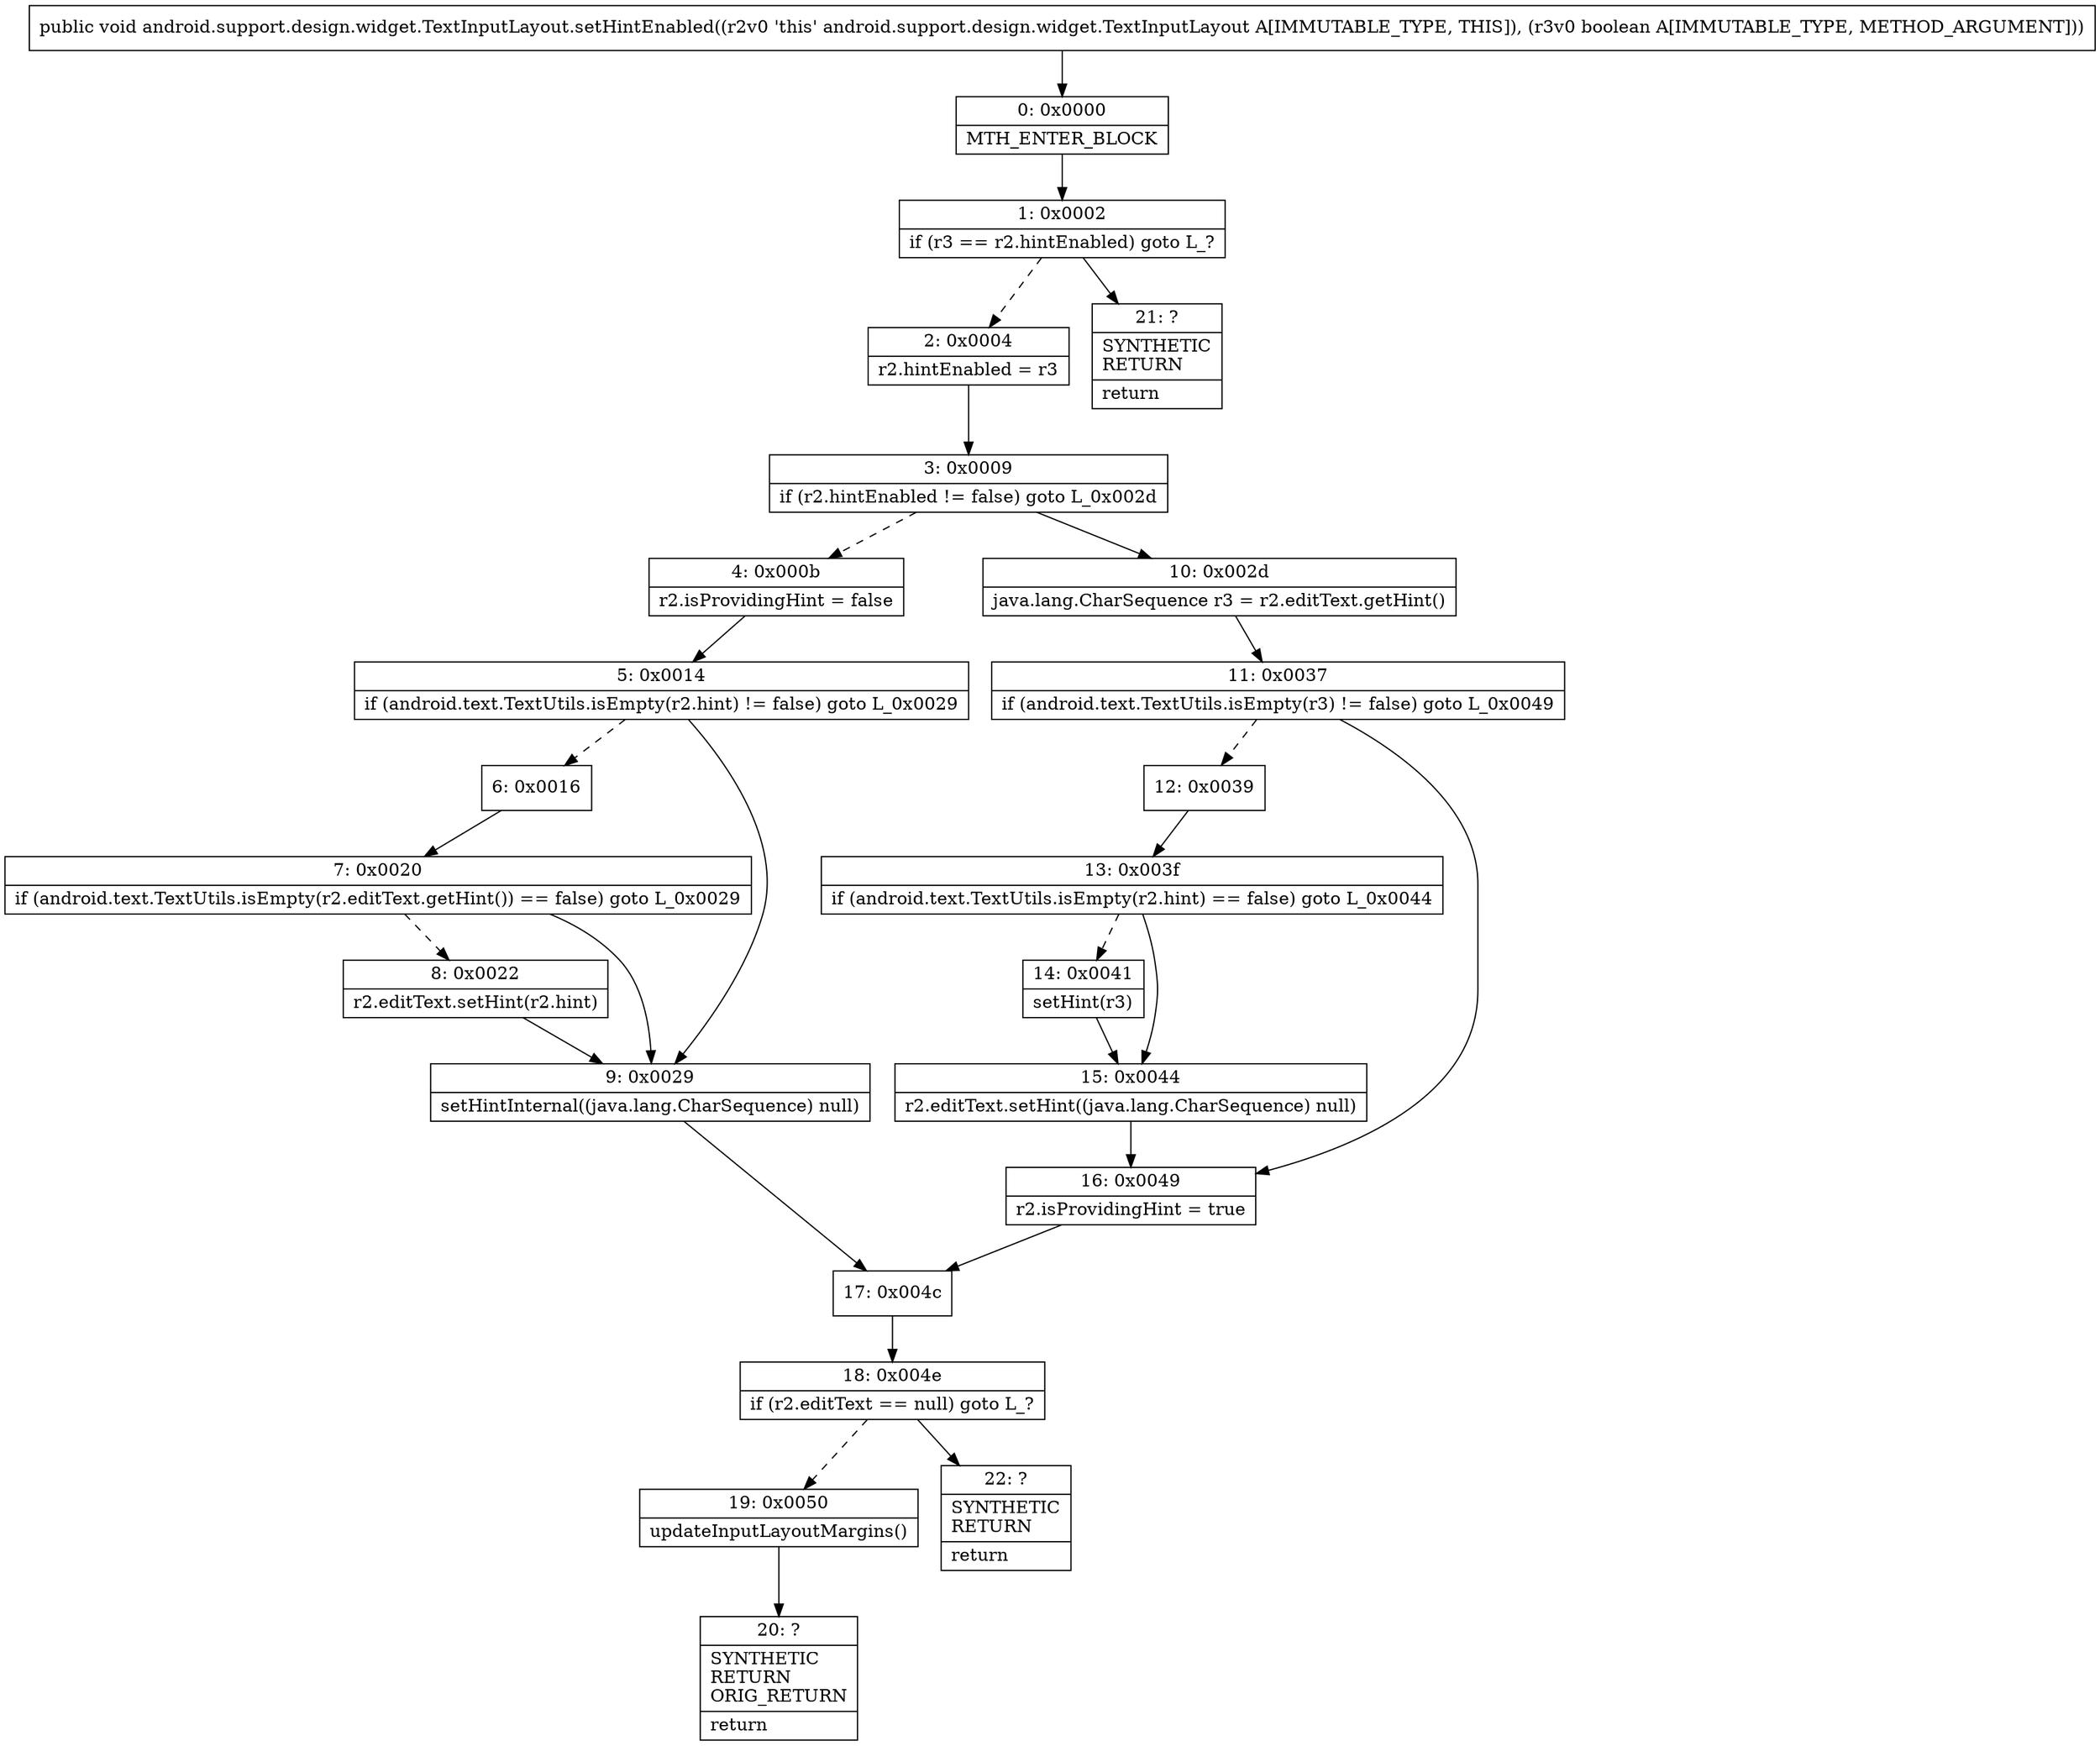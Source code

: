 digraph "CFG forandroid.support.design.widget.TextInputLayout.setHintEnabled(Z)V" {
Node_0 [shape=record,label="{0\:\ 0x0000|MTH_ENTER_BLOCK\l}"];
Node_1 [shape=record,label="{1\:\ 0x0002|if (r3 == r2.hintEnabled) goto L_?\l}"];
Node_2 [shape=record,label="{2\:\ 0x0004|r2.hintEnabled = r3\l}"];
Node_3 [shape=record,label="{3\:\ 0x0009|if (r2.hintEnabled != false) goto L_0x002d\l}"];
Node_4 [shape=record,label="{4\:\ 0x000b|r2.isProvidingHint = false\l}"];
Node_5 [shape=record,label="{5\:\ 0x0014|if (android.text.TextUtils.isEmpty(r2.hint) != false) goto L_0x0029\l}"];
Node_6 [shape=record,label="{6\:\ 0x0016}"];
Node_7 [shape=record,label="{7\:\ 0x0020|if (android.text.TextUtils.isEmpty(r2.editText.getHint()) == false) goto L_0x0029\l}"];
Node_8 [shape=record,label="{8\:\ 0x0022|r2.editText.setHint(r2.hint)\l}"];
Node_9 [shape=record,label="{9\:\ 0x0029|setHintInternal((java.lang.CharSequence) null)\l}"];
Node_10 [shape=record,label="{10\:\ 0x002d|java.lang.CharSequence r3 = r2.editText.getHint()\l}"];
Node_11 [shape=record,label="{11\:\ 0x0037|if (android.text.TextUtils.isEmpty(r3) != false) goto L_0x0049\l}"];
Node_12 [shape=record,label="{12\:\ 0x0039}"];
Node_13 [shape=record,label="{13\:\ 0x003f|if (android.text.TextUtils.isEmpty(r2.hint) == false) goto L_0x0044\l}"];
Node_14 [shape=record,label="{14\:\ 0x0041|setHint(r3)\l}"];
Node_15 [shape=record,label="{15\:\ 0x0044|r2.editText.setHint((java.lang.CharSequence) null)\l}"];
Node_16 [shape=record,label="{16\:\ 0x0049|r2.isProvidingHint = true\l}"];
Node_17 [shape=record,label="{17\:\ 0x004c}"];
Node_18 [shape=record,label="{18\:\ 0x004e|if (r2.editText == null) goto L_?\l}"];
Node_19 [shape=record,label="{19\:\ 0x0050|updateInputLayoutMargins()\l}"];
Node_20 [shape=record,label="{20\:\ ?|SYNTHETIC\lRETURN\lORIG_RETURN\l|return\l}"];
Node_21 [shape=record,label="{21\:\ ?|SYNTHETIC\lRETURN\l|return\l}"];
Node_22 [shape=record,label="{22\:\ ?|SYNTHETIC\lRETURN\l|return\l}"];
MethodNode[shape=record,label="{public void android.support.design.widget.TextInputLayout.setHintEnabled((r2v0 'this' android.support.design.widget.TextInputLayout A[IMMUTABLE_TYPE, THIS]), (r3v0 boolean A[IMMUTABLE_TYPE, METHOD_ARGUMENT])) }"];
MethodNode -> Node_0;
Node_0 -> Node_1;
Node_1 -> Node_2[style=dashed];
Node_1 -> Node_21;
Node_2 -> Node_3;
Node_3 -> Node_4[style=dashed];
Node_3 -> Node_10;
Node_4 -> Node_5;
Node_5 -> Node_6[style=dashed];
Node_5 -> Node_9;
Node_6 -> Node_7;
Node_7 -> Node_8[style=dashed];
Node_7 -> Node_9;
Node_8 -> Node_9;
Node_9 -> Node_17;
Node_10 -> Node_11;
Node_11 -> Node_12[style=dashed];
Node_11 -> Node_16;
Node_12 -> Node_13;
Node_13 -> Node_14[style=dashed];
Node_13 -> Node_15;
Node_14 -> Node_15;
Node_15 -> Node_16;
Node_16 -> Node_17;
Node_17 -> Node_18;
Node_18 -> Node_19[style=dashed];
Node_18 -> Node_22;
Node_19 -> Node_20;
}

